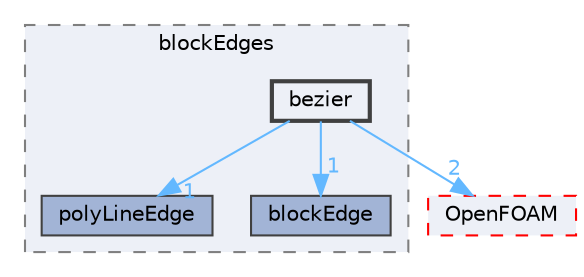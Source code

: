 digraph "src/mesh/blockMesh/blockEdges/bezier"
{
 // LATEX_PDF_SIZE
  bgcolor="transparent";
  edge [fontname=Helvetica,fontsize=10,labelfontname=Helvetica,labelfontsize=10];
  node [fontname=Helvetica,fontsize=10,shape=box,height=0.2,width=0.4];
  compound=true
  subgraph clusterdir_2be04f7008d0f59dcfa6d7f2ed1ae216 {
    graph [ bgcolor="#edf0f7", pencolor="grey50", label="blockEdges", fontname=Helvetica,fontsize=10 style="filled,dashed", URL="dir_2be04f7008d0f59dcfa6d7f2ed1ae216.html",tooltip=""]
  dir_39904b6b6ba59c4308c49dfc1c5e33c5 [label="polyLineEdge", fillcolor="#a2b4d6", color="grey25", style="filled", URL="dir_39904b6b6ba59c4308c49dfc1c5e33c5.html",tooltip=""];
  dir_a06eaa1db3dcb24dc2dac6400bb2f129 [label="blockEdge", fillcolor="#a2b4d6", color="grey25", style="filled", URL="dir_a06eaa1db3dcb24dc2dac6400bb2f129.html",tooltip=""];
  dir_57e2e7b515b93e4ef559802103a8d267 [label="bezier", fillcolor="#edf0f7", color="grey25", style="filled,bold", URL="dir_57e2e7b515b93e4ef559802103a8d267.html",tooltip=""];
  }
  dir_c5473ff19b20e6ec4dfe5c310b3778a8 [label="OpenFOAM", fillcolor="#edf0f7", color="red", style="filled,dashed", URL="dir_c5473ff19b20e6ec4dfe5c310b3778a8.html",tooltip=""];
  dir_57e2e7b515b93e4ef559802103a8d267->dir_39904b6b6ba59c4308c49dfc1c5e33c5 [headlabel="1", labeldistance=1.5 headhref="dir_000259_002979.html" href="dir_000259_002979.html" color="steelblue1" fontcolor="steelblue1"];
  dir_57e2e7b515b93e4ef559802103a8d267->dir_a06eaa1db3dcb24dc2dac6400bb2f129 [headlabel="1", labeldistance=1.5 headhref="dir_000259_000300.html" href="dir_000259_000300.html" color="steelblue1" fontcolor="steelblue1"];
  dir_57e2e7b515b93e4ef559802103a8d267->dir_c5473ff19b20e6ec4dfe5c310b3778a8 [headlabel="2", labeldistance=1.5 headhref="dir_000259_002695.html" href="dir_000259_002695.html" color="steelblue1" fontcolor="steelblue1"];
}
